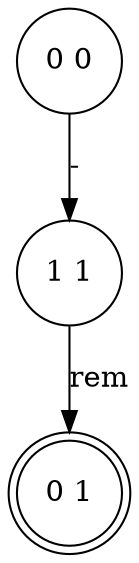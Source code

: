digraph 1 {
	"1 1" [shape=circle]
	"0 1" [shape=doublecircle]
	"0 0" [shape=circle]
	"0 0" -> "1 1" [label="-"]
	"1 1" -> "0 1" [label=rem]
}
